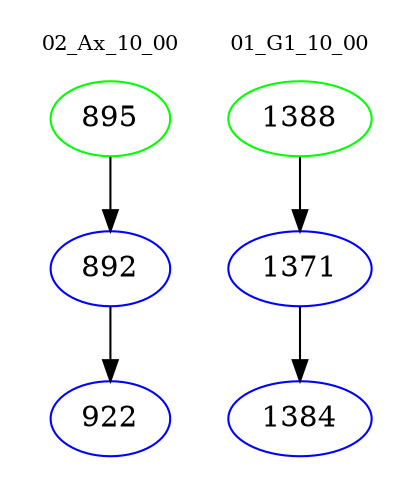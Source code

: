 digraph{
subgraph cluster_0 {
color = white
label = "02_Ax_10_00";
fontsize=10;
T0_895 [label="895", color="green"]
T0_895 -> T0_892 [color="black"]
T0_892 [label="892", color="blue"]
T0_892 -> T0_922 [color="black"]
T0_922 [label="922", color="blue"]
}
subgraph cluster_1 {
color = white
label = "01_G1_10_00";
fontsize=10;
T1_1388 [label="1388", color="green"]
T1_1388 -> T1_1371 [color="black"]
T1_1371 [label="1371", color="blue"]
T1_1371 -> T1_1384 [color="black"]
T1_1384 [label="1384", color="blue"]
}
}
